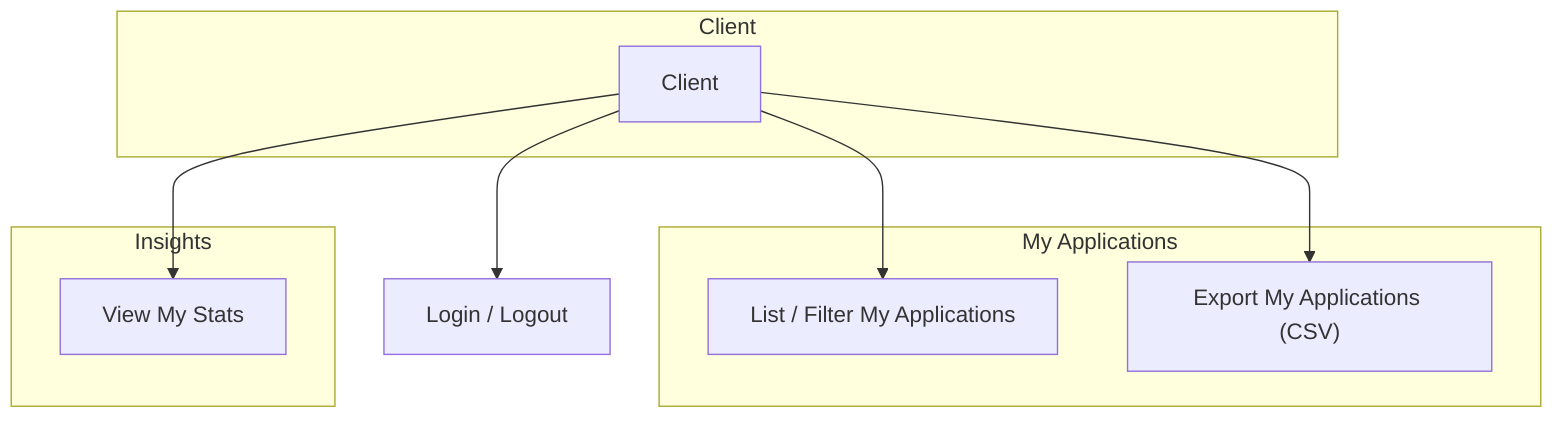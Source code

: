 flowchart TD
  subgraph Client
    C["Client"]
  end

  subgraph "My Applications"
    CU2["List / Filter My Applications"]
    CU4["Export My Applications (CSV)"]
  end

  subgraph Insights
    CU3["View My Stats"]
  end

  CU1["Login / Logout"]

  %% Links
  C --> CU1
  C --> CU2
  C --> CU3
  C --> CU4